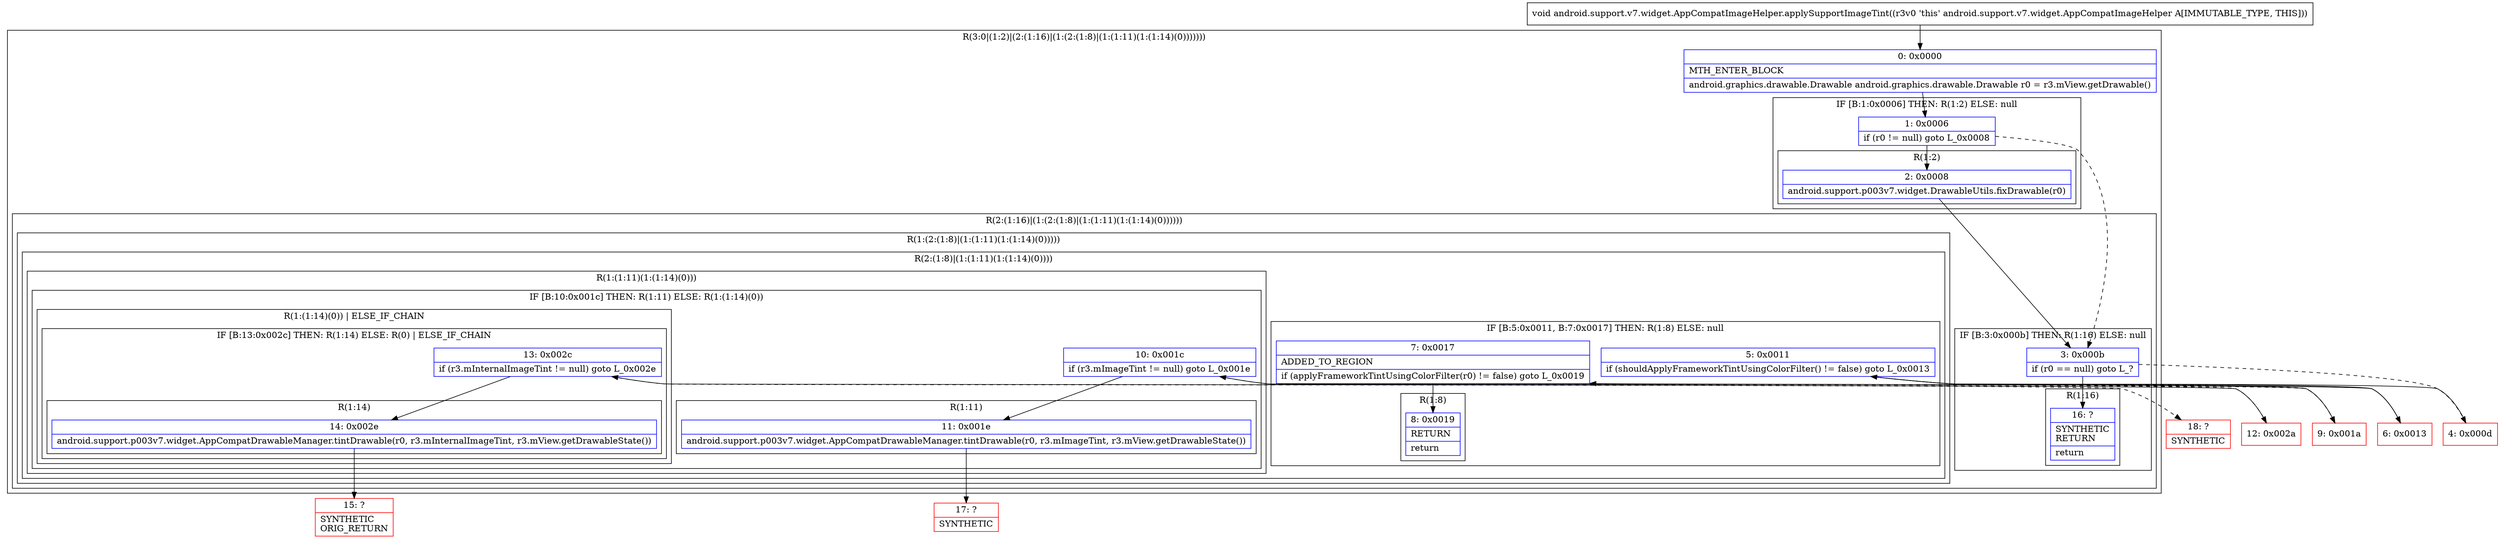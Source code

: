 digraph "CFG forandroid.support.v7.widget.AppCompatImageHelper.applySupportImageTint()V" {
subgraph cluster_Region_435332288 {
label = "R(3:0|(1:2)|(2:(1:16)|(1:(2:(1:8)|(1:(1:11)(1:(1:14)(0)))))))";
node [shape=record,color=blue];
Node_0 [shape=record,label="{0\:\ 0x0000|MTH_ENTER_BLOCK\l|android.graphics.drawable.Drawable android.graphics.drawable.Drawable r0 = r3.mView.getDrawable()\l}"];
subgraph cluster_IfRegion_1984851601 {
label = "IF [B:1:0x0006] THEN: R(1:2) ELSE: null";
node [shape=record,color=blue];
Node_1 [shape=record,label="{1\:\ 0x0006|if (r0 != null) goto L_0x0008\l}"];
subgraph cluster_Region_829619842 {
label = "R(1:2)";
node [shape=record,color=blue];
Node_2 [shape=record,label="{2\:\ 0x0008|android.support.p003v7.widget.DrawableUtils.fixDrawable(r0)\l}"];
}
}
subgraph cluster_Region_1822334190 {
label = "R(2:(1:16)|(1:(2:(1:8)|(1:(1:11)(1:(1:14)(0))))))";
node [shape=record,color=blue];
subgraph cluster_IfRegion_148737284 {
label = "IF [B:3:0x000b] THEN: R(1:16) ELSE: null";
node [shape=record,color=blue];
Node_3 [shape=record,label="{3\:\ 0x000b|if (r0 == null) goto L_?\l}"];
subgraph cluster_Region_1301528718 {
label = "R(1:16)";
node [shape=record,color=blue];
Node_16 [shape=record,label="{16\:\ ?|SYNTHETIC\lRETURN\l|return\l}"];
}
}
subgraph cluster_Region_681171582 {
label = "R(1:(2:(1:8)|(1:(1:11)(1:(1:14)(0)))))";
node [shape=record,color=blue];
subgraph cluster_Region_1841763972 {
label = "R(2:(1:8)|(1:(1:11)(1:(1:14)(0))))";
node [shape=record,color=blue];
subgraph cluster_IfRegion_67501179 {
label = "IF [B:5:0x0011, B:7:0x0017] THEN: R(1:8) ELSE: null";
node [shape=record,color=blue];
Node_5 [shape=record,label="{5\:\ 0x0011|if (shouldApplyFrameworkTintUsingColorFilter() != false) goto L_0x0013\l}"];
Node_7 [shape=record,label="{7\:\ 0x0017|ADDED_TO_REGION\l|if (applyFrameworkTintUsingColorFilter(r0) != false) goto L_0x0019\l}"];
subgraph cluster_Region_1973853758 {
label = "R(1:8)";
node [shape=record,color=blue];
Node_8 [shape=record,label="{8\:\ 0x0019|RETURN\l|return\l}"];
}
}
subgraph cluster_Region_643999668 {
label = "R(1:(1:11)(1:(1:14)(0)))";
node [shape=record,color=blue];
subgraph cluster_IfRegion_1087296300 {
label = "IF [B:10:0x001c] THEN: R(1:11) ELSE: R(1:(1:14)(0))";
node [shape=record,color=blue];
Node_10 [shape=record,label="{10\:\ 0x001c|if (r3.mImageTint != null) goto L_0x001e\l}"];
subgraph cluster_Region_28975244 {
label = "R(1:11)";
node [shape=record,color=blue];
Node_11 [shape=record,label="{11\:\ 0x001e|android.support.p003v7.widget.AppCompatDrawableManager.tintDrawable(r0, r3.mImageTint, r3.mView.getDrawableState())\l}"];
}
subgraph cluster_Region_359177863 {
label = "R(1:(1:14)(0)) | ELSE_IF_CHAIN\l";
node [shape=record,color=blue];
subgraph cluster_IfRegion_1425978746 {
label = "IF [B:13:0x002c] THEN: R(1:14) ELSE: R(0) | ELSE_IF_CHAIN\l";
node [shape=record,color=blue];
Node_13 [shape=record,label="{13\:\ 0x002c|if (r3.mInternalImageTint != null) goto L_0x002e\l}"];
subgraph cluster_Region_664426711 {
label = "R(1:14)";
node [shape=record,color=blue];
Node_14 [shape=record,label="{14\:\ 0x002e|android.support.p003v7.widget.AppCompatDrawableManager.tintDrawable(r0, r3.mInternalImageTint, r3.mView.getDrawableState())\l}"];
}
subgraph cluster_Region_1729292118 {
label = "R(0)";
node [shape=record,color=blue];
}
}
}
}
}
}
}
}
}
Node_4 [shape=record,color=red,label="{4\:\ 0x000d}"];
Node_6 [shape=record,color=red,label="{6\:\ 0x0013}"];
Node_9 [shape=record,color=red,label="{9\:\ 0x001a}"];
Node_12 [shape=record,color=red,label="{12\:\ 0x002a}"];
Node_15 [shape=record,color=red,label="{15\:\ ?|SYNTHETIC\lORIG_RETURN\l}"];
Node_17 [shape=record,color=red,label="{17\:\ ?|SYNTHETIC\l}"];
Node_18 [shape=record,color=red,label="{18\:\ ?|SYNTHETIC\l}"];
MethodNode[shape=record,label="{void android.support.v7.widget.AppCompatImageHelper.applySupportImageTint((r3v0 'this' android.support.v7.widget.AppCompatImageHelper A[IMMUTABLE_TYPE, THIS])) }"];
MethodNode -> Node_0;
Node_0 -> Node_1;
Node_1 -> Node_2;
Node_1 -> Node_3[style=dashed];
Node_2 -> Node_3;
Node_3 -> Node_4[style=dashed];
Node_3 -> Node_16;
Node_5 -> Node_6;
Node_5 -> Node_9[style=dashed];
Node_7 -> Node_8;
Node_7 -> Node_9[style=dashed];
Node_10 -> Node_11;
Node_10 -> Node_12[style=dashed];
Node_11 -> Node_17;
Node_13 -> Node_14;
Node_13 -> Node_18[style=dashed];
Node_14 -> Node_15;
Node_4 -> Node_5;
Node_6 -> Node_7;
Node_9 -> Node_10;
Node_12 -> Node_13;
}

